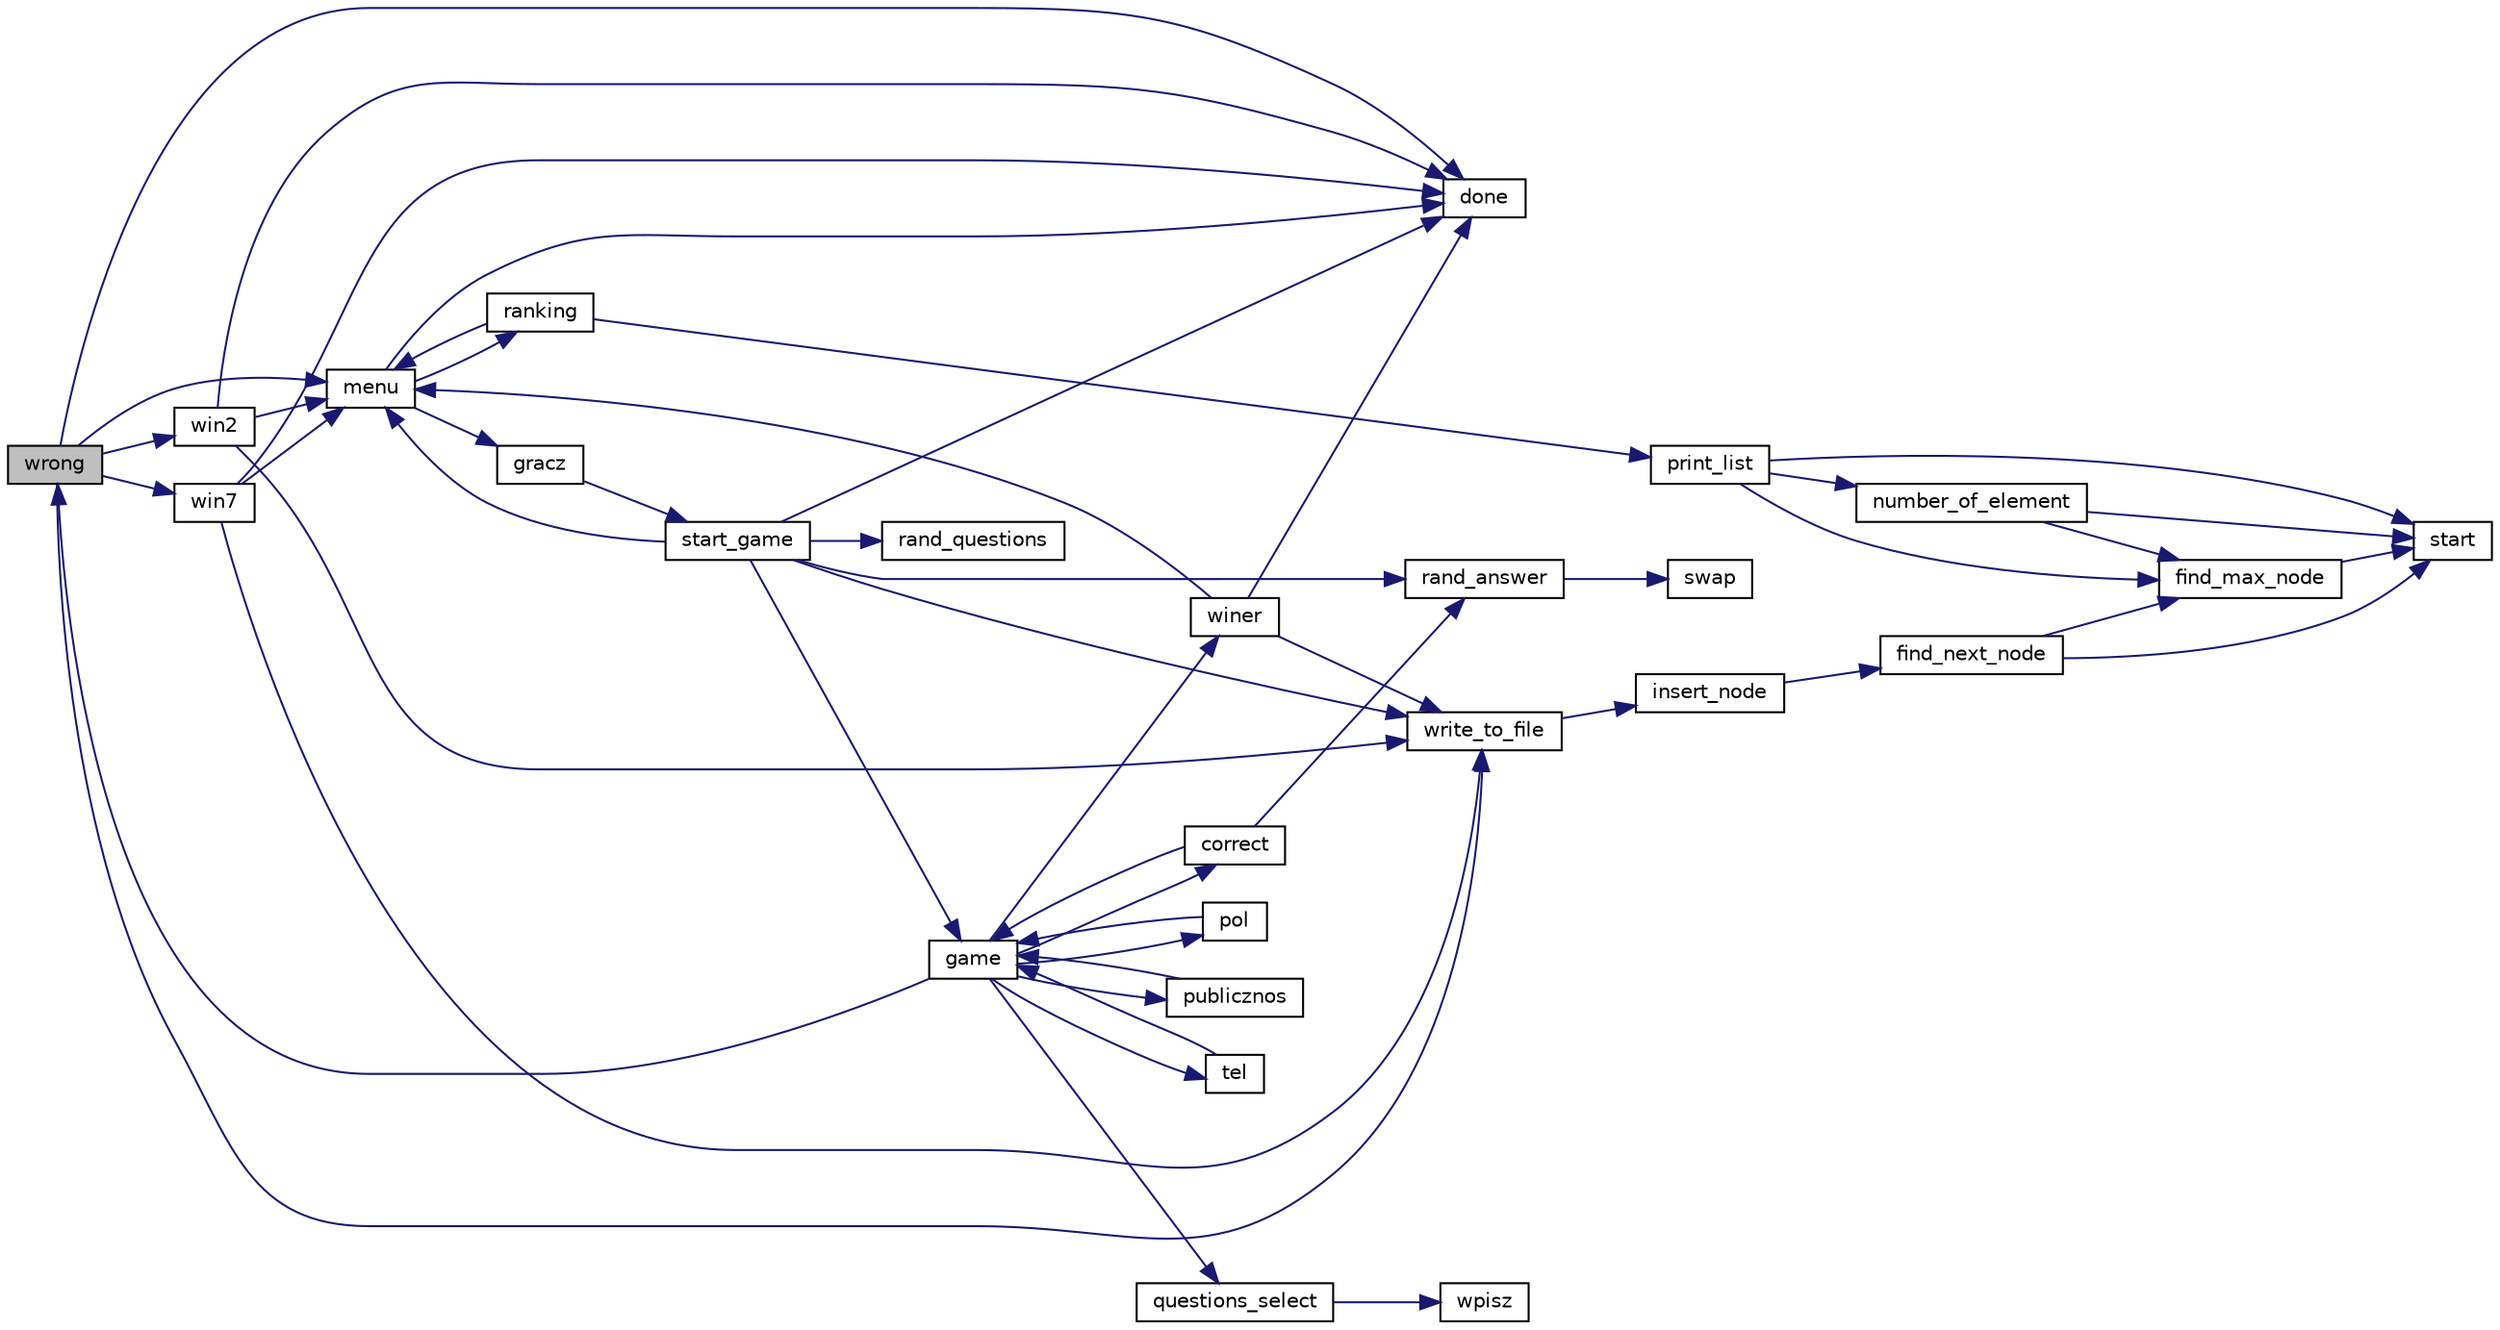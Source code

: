 digraph "wrong"
{
 // LATEX_PDF_SIZE
  edge [fontname="Helvetica",fontsize="10",labelfontname="Helvetica",labelfontsize="10"];
  node [fontname="Helvetica",fontsize="10",shape=record];
  rankdir="LR";
  Node1 [label="wrong",height=0.2,width=0.4,color="black", fillcolor="grey75", style="filled", fontcolor="black",tooltip=" "];
  Node1 -> Node2 [color="midnightblue",fontsize="10",style="solid",fontname="Helvetica"];
  Node2 [label="done",height=0.2,width=0.4,color="black", fillcolor="white", style="filled",URL="$done_8c.html#a446f6384c0dfc0db255074d48755ca79",tooltip=" "];
  Node1 -> Node3 [color="midnightblue",fontsize="10",style="solid",fontname="Helvetica"];
  Node3 [label="menu",height=0.2,width=0.4,color="black", fillcolor="white", style="filled",URL="$menu_8c.html#a9f51153fd12f415114d050c393c9cbfc",tooltip=" "];
  Node3 -> Node2 [color="midnightblue",fontsize="10",style="solid",fontname="Helvetica"];
  Node3 -> Node4 [color="midnightblue",fontsize="10",style="solid",fontname="Helvetica"];
  Node4 [label="gracz",height=0.2,width=0.4,color="black", fillcolor="white", style="filled",URL="$gracz_8c.html#a0d270e3f528f07f8d721a46e023d2603",tooltip=" "];
  Node4 -> Node5 [color="midnightblue",fontsize="10",style="solid",fontname="Helvetica"];
  Node5 [label="start_game",height=0.2,width=0.4,color="black", fillcolor="white", style="filled",URL="$start__game_8c.html#a2c5aba8bbcfd6adc2e16a6f6f2958762",tooltip=" "];
  Node5 -> Node2 [color="midnightblue",fontsize="10",style="solid",fontname="Helvetica"];
  Node5 -> Node6 [color="midnightblue",fontsize="10",style="solid",fontname="Helvetica"];
  Node6 [label="game",height=0.2,width=0.4,color="black", fillcolor="white", style="filled",URL="$game_8c.html#ae6f3e0c5f2a66bad97db25981946f20c",tooltip=" "];
  Node6 -> Node7 [color="midnightblue",fontsize="10",style="solid",fontname="Helvetica"];
  Node7 [label="correct",height=0.2,width=0.4,color="black", fillcolor="white", style="filled",URL="$correct_8c.html#a4fb3997ed5206a0fe28ded69b32040c5",tooltip=" "];
  Node7 -> Node6 [color="midnightblue",fontsize="10",style="solid",fontname="Helvetica"];
  Node7 -> Node8 [color="midnightblue",fontsize="10",style="solid",fontname="Helvetica"];
  Node8 [label="rand_answer",height=0.2,width=0.4,color="black", fillcolor="white", style="filled",URL="$rand__answer_8c.html#a0a170066dca7842792e0f30e55138816",tooltip=" "];
  Node8 -> Node9 [color="midnightblue",fontsize="10",style="solid",fontname="Helvetica"];
  Node9 [label="swap",height=0.2,width=0.4,color="black", fillcolor="white", style="filled",URL="$rand__answer_8c.html#a4b9708d87be7a409eff20e5e7e8b43c8",tooltip=" "];
  Node6 -> Node10 [color="midnightblue",fontsize="10",style="solid",fontname="Helvetica"];
  Node10 [label="pol",height=0.2,width=0.4,color="black", fillcolor="white", style="filled",URL="$pol_8c.html#a161512e688d5c6d1b5ed353c4c001455",tooltip=" "];
  Node10 -> Node6 [color="midnightblue",fontsize="10",style="solid",fontname="Helvetica"];
  Node6 -> Node11 [color="midnightblue",fontsize="10",style="solid",fontname="Helvetica"];
  Node11 [label="publicznos",height=0.2,width=0.4,color="black", fillcolor="white", style="filled",URL="$publicznosc_8c.html#ae92597c65e749f212bc1c68c699f9a0b",tooltip=" "];
  Node11 -> Node6 [color="midnightblue",fontsize="10",style="solid",fontname="Helvetica"];
  Node6 -> Node12 [color="midnightblue",fontsize="10",style="solid",fontname="Helvetica"];
  Node12 [label="questions_select",height=0.2,width=0.4,color="black", fillcolor="white", style="filled",URL="$questions_8c.html#a0ec785c0439fbebf296a158a8e140c22",tooltip=" "];
  Node12 -> Node13 [color="midnightblue",fontsize="10",style="solid",fontname="Helvetica"];
  Node13 [label="wpisz",height=0.2,width=0.4,color="black", fillcolor="white", style="filled",URL="$questions_8c.html#a410166d4e8db5971ce93f437e071d3c2",tooltip=" "];
  Node6 -> Node14 [color="midnightblue",fontsize="10",style="solid",fontname="Helvetica"];
  Node14 [label="tel",height=0.2,width=0.4,color="black", fillcolor="white", style="filled",URL="$telefon_8c.html#a7cf77971daeb4326c0410ea62165b55b",tooltip=" "];
  Node14 -> Node6 [color="midnightblue",fontsize="10",style="solid",fontname="Helvetica"];
  Node6 -> Node15 [color="midnightblue",fontsize="10",style="solid",fontname="Helvetica"];
  Node15 [label="winer",height=0.2,width=0.4,color="black", fillcolor="white", style="filled",URL="$winer_8c.html#aa1caaf8e434a4d2be87c7fb52b078bff",tooltip=" "];
  Node15 -> Node2 [color="midnightblue",fontsize="10",style="solid",fontname="Helvetica"];
  Node15 -> Node3 [color="midnightblue",fontsize="10",style="solid",fontname="Helvetica"];
  Node15 -> Node16 [color="midnightblue",fontsize="10",style="solid",fontname="Helvetica"];
  Node16 [label="write_to_file",height=0.2,width=0.4,color="black", fillcolor="white", style="filled",URL="$zapis_8c.html#aeee93a5f1c27f03a5389f09574b303b3",tooltip=" "];
  Node16 -> Node17 [color="midnightblue",fontsize="10",style="solid",fontname="Helvetica"];
  Node17 [label="insert_node",height=0.2,width=0.4,color="black", fillcolor="white", style="filled",URL="$list_8c.html#a0db029a2f47d11dea0f6eed1cfada1b2",tooltip=" "];
  Node17 -> Node18 [color="midnightblue",fontsize="10",style="solid",fontname="Helvetica"];
  Node18 [label="find_next_node",height=0.2,width=0.4,color="black", fillcolor="white", style="filled",URL="$list_8c.html#aa2acd36146a335ef5049fdcb98a0d11f",tooltip=" "];
  Node18 -> Node19 [color="midnightblue",fontsize="10",style="solid",fontname="Helvetica"];
  Node19 [label="find_max_node",height=0.2,width=0.4,color="black", fillcolor="white", style="filled",URL="$list_8c.html#a03f3265c6445ae1c393c337a323e533c",tooltip=" "];
  Node19 -> Node20 [color="midnightblue",fontsize="10",style="solid",fontname="Helvetica"];
  Node20 [label="start",height=0.2,width=0.4,color="black", fillcolor="white", style="filled",URL="$start_8c.html#ad4898e0caea970c69f1615c8c45478f3",tooltip=" "];
  Node18 -> Node20 [color="midnightblue",fontsize="10",style="solid",fontname="Helvetica"];
  Node6 -> Node1 [color="midnightblue",fontsize="10",style="solid",fontname="Helvetica"];
  Node5 -> Node3 [color="midnightblue",fontsize="10",style="solid",fontname="Helvetica"];
  Node5 -> Node8 [color="midnightblue",fontsize="10",style="solid",fontname="Helvetica"];
  Node5 -> Node21 [color="midnightblue",fontsize="10",style="solid",fontname="Helvetica"];
  Node21 [label="rand_questions",height=0.2,width=0.4,color="black", fillcolor="white", style="filled",URL="$rand__questions_8c.html#a9c2a3aed6dc6bfe583e0885104a3fc28",tooltip=" "];
  Node5 -> Node16 [color="midnightblue",fontsize="10",style="solid",fontname="Helvetica"];
  Node3 -> Node22 [color="midnightblue",fontsize="10",style="solid",fontname="Helvetica"];
  Node22 [label="ranking",height=0.2,width=0.4,color="black", fillcolor="white", style="filled",URL="$ranking_8c.html#a0fc40ecefc58fe1d75cdeb3badd78c30",tooltip=" "];
  Node22 -> Node3 [color="midnightblue",fontsize="10",style="solid",fontname="Helvetica"];
  Node22 -> Node23 [color="midnightblue",fontsize="10",style="solid",fontname="Helvetica"];
  Node23 [label="print_list",height=0.2,width=0.4,color="black", fillcolor="white", style="filled",URL="$list_8c.html#abbc09b31a9ae8e6e48e4f08ac02e4023",tooltip=" "];
  Node23 -> Node19 [color="midnightblue",fontsize="10",style="solid",fontname="Helvetica"];
  Node23 -> Node24 [color="midnightblue",fontsize="10",style="solid",fontname="Helvetica"];
  Node24 [label="number_of_element",height=0.2,width=0.4,color="black", fillcolor="white", style="filled",URL="$list_8c.html#adb57fd3c5803cd1f7fb3e020ef0a232b",tooltip=" "];
  Node24 -> Node19 [color="midnightblue",fontsize="10",style="solid",fontname="Helvetica"];
  Node24 -> Node20 [color="midnightblue",fontsize="10",style="solid",fontname="Helvetica"];
  Node23 -> Node20 [color="midnightblue",fontsize="10",style="solid",fontname="Helvetica"];
  Node1 -> Node25 [color="midnightblue",fontsize="10",style="solid",fontname="Helvetica"];
  Node25 [label="win2",height=0.2,width=0.4,color="black", fillcolor="white", style="filled",URL="$win2_8c.html#a026c13fe0f79ae32b4c90a3af1c3c381",tooltip=" "];
  Node25 -> Node2 [color="midnightblue",fontsize="10",style="solid",fontname="Helvetica"];
  Node25 -> Node3 [color="midnightblue",fontsize="10",style="solid",fontname="Helvetica"];
  Node25 -> Node16 [color="midnightblue",fontsize="10",style="solid",fontname="Helvetica"];
  Node1 -> Node26 [color="midnightblue",fontsize="10",style="solid",fontname="Helvetica"];
  Node26 [label="win7",height=0.2,width=0.4,color="black", fillcolor="white", style="filled",URL="$win7_8c.html#ab6b8e9eef89cc405f54e8842e0f84f99",tooltip=" "];
  Node26 -> Node2 [color="midnightblue",fontsize="10",style="solid",fontname="Helvetica"];
  Node26 -> Node3 [color="midnightblue",fontsize="10",style="solid",fontname="Helvetica"];
  Node26 -> Node16 [color="midnightblue",fontsize="10",style="solid",fontname="Helvetica"];
  Node1 -> Node16 [color="midnightblue",fontsize="10",style="solid",fontname="Helvetica"];
}

